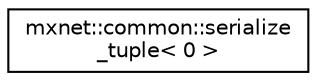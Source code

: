 digraph "Graphical Class Hierarchy"
{
  edge [fontname="Helvetica",fontsize="10",labelfontname="Helvetica",labelfontsize="10"];
  node [fontname="Helvetica",fontsize="10",shape=record];
  rankdir="LR";
  Node1 [label="mxnet::common::serialize\l_tuple\< 0 \>",height=0.2,width=0.4,color="black", fillcolor="white", style="filled",URL="$structmxnet_1_1common_1_1serialize__tuple_3_010_01_4.html"];
}
